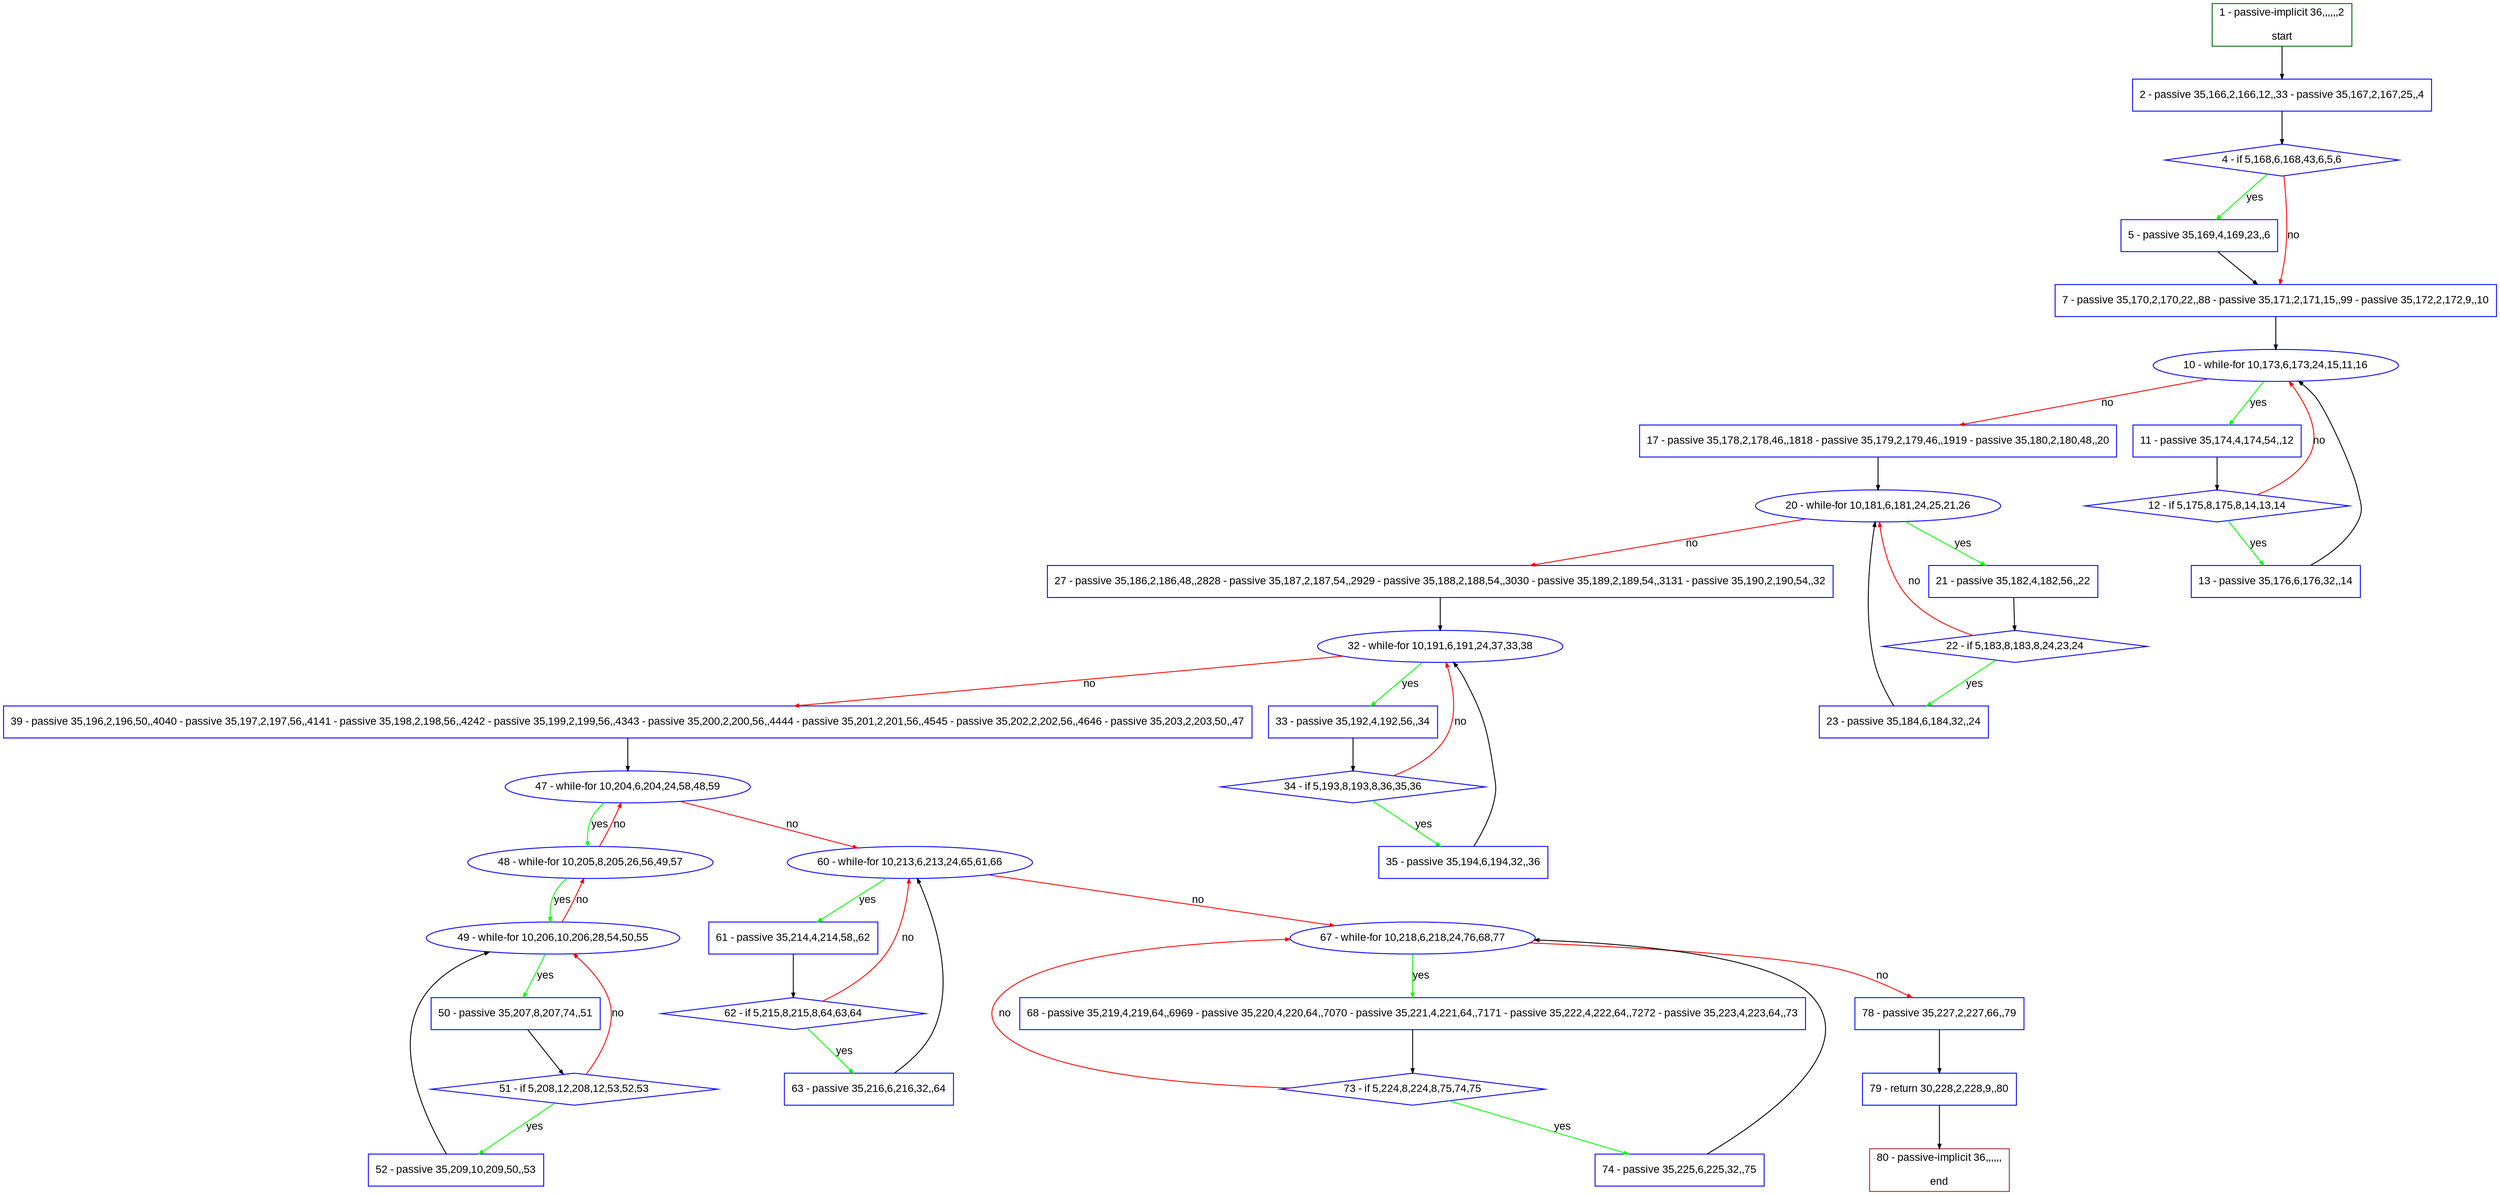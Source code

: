 digraph "" {
  graph [pack="true", label="", fontsize="12", packmode="clust", fontname="Arial", fillcolor="#FFFFCC", bgcolor="white", style="rounded,filled", compound="true"];
  node [node_initialized="no", label="", color="grey", fontsize="12", fillcolor="white", fontname="Arial", style="filled", shape="rectangle", compound="true", fixedsize="false"];
  edge [fontcolor="black", arrowhead="normal", arrowtail="none", arrowsize="0.5", ltail="", label="", color="black", fontsize="12", lhead="", fontname="Arial", dir="forward", compound="true"];
  __N1 [label="2 - passive 35,166,2,166,12,,33 - passive 35,167,2,167,25,,4", color="#0000ff", fillcolor="#ffffff", style="filled", shape="box"];
  __N2 [label="1 - passive-implicit 36,,,,,,2\n\nstart", color="#006400", fillcolor="#ffffff", style="filled", shape="box"];
  __N3 [label="4 - if 5,168,6,168,43,6,5,6", color="#0000ff", fillcolor="#ffffff", style="filled", shape="diamond"];
  __N4 [label="5 - passive 35,169,4,169,23,,6", color="#0000ff", fillcolor="#ffffff", style="filled", shape="box"];
  __N5 [label="7 - passive 35,170,2,170,22,,88 - passive 35,171,2,171,15,,99 - passive 35,172,2,172,9,,10", color="#0000ff", fillcolor="#ffffff", style="filled", shape="box"];
  __N6 [label="10 - while-for 10,173,6,173,24,15,11,16", color="#0000ff", fillcolor="#ffffff", style="filled", shape="oval"];
  __N7 [label="11 - passive 35,174,4,174,54,,12", color="#0000ff", fillcolor="#ffffff", style="filled", shape="box"];
  __N8 [label="17 - passive 35,178,2,178,46,,1818 - passive 35,179,2,179,46,,1919 - passive 35,180,2,180,48,,20", color="#0000ff", fillcolor="#ffffff", style="filled", shape="box"];
  __N9 [label="12 - if 5,175,8,175,8,14,13,14", color="#0000ff", fillcolor="#ffffff", style="filled", shape="diamond"];
  __N10 [label="13 - passive 35,176,6,176,32,,14", color="#0000ff", fillcolor="#ffffff", style="filled", shape="box"];
  __N11 [label="20 - while-for 10,181,6,181,24,25,21,26", color="#0000ff", fillcolor="#ffffff", style="filled", shape="oval"];
  __N12 [label="21 - passive 35,182,4,182,56,,22", color="#0000ff", fillcolor="#ffffff", style="filled", shape="box"];
  __N13 [label="27 - passive 35,186,2,186,48,,2828 - passive 35,187,2,187,54,,2929 - passive 35,188,2,188,54,,3030 - passive 35,189,2,189,54,,3131 - passive 35,190,2,190,54,,32", color="#0000ff", fillcolor="#ffffff", style="filled", shape="box"];
  __N14 [label="22 - if 5,183,8,183,8,24,23,24", color="#0000ff", fillcolor="#ffffff", style="filled", shape="diamond"];
  __N15 [label="23 - passive 35,184,6,184,32,,24", color="#0000ff", fillcolor="#ffffff", style="filled", shape="box"];
  __N16 [label="32 - while-for 10,191,6,191,24,37,33,38", color="#0000ff", fillcolor="#ffffff", style="filled", shape="oval"];
  __N17 [label="33 - passive 35,192,4,192,56,,34", color="#0000ff", fillcolor="#ffffff", style="filled", shape="box"];
  __N18 [label="39 - passive 35,196,2,196,50,,4040 - passive 35,197,2,197,56,,4141 - passive 35,198,2,198,56,,4242 - passive 35,199,2,199,56,,4343 - passive 35,200,2,200,56,,4444 - passive 35,201,2,201,56,,4545 - passive 35,202,2,202,56,,4646 - passive 35,203,2,203,50,,47", color="#0000ff", fillcolor="#ffffff", style="filled", shape="box"];
  __N19 [label="34 - if 5,193,8,193,8,36,35,36", color="#0000ff", fillcolor="#ffffff", style="filled", shape="diamond"];
  __N20 [label="35 - passive 35,194,6,194,32,,36", color="#0000ff", fillcolor="#ffffff", style="filled", shape="box"];
  __N21 [label="47 - while-for 10,204,6,204,24,58,48,59", color="#0000ff", fillcolor="#ffffff", style="filled", shape="oval"];
  __N22 [label="48 - while-for 10,205,8,205,26,56,49,57", color="#0000ff", fillcolor="#ffffff", style="filled", shape="oval"];
  __N23 [label="60 - while-for 10,213,6,213,24,65,61,66", color="#0000ff", fillcolor="#ffffff", style="filled", shape="oval"];
  __N24 [label="49 - while-for 10,206,10,206,28,54,50,55", color="#0000ff", fillcolor="#ffffff", style="filled", shape="oval"];
  __N25 [label="50 - passive 35,207,8,207,74,,51", color="#0000ff", fillcolor="#ffffff", style="filled", shape="box"];
  __N26 [label="51 - if 5,208,12,208,12,53,52,53", color="#0000ff", fillcolor="#ffffff", style="filled", shape="diamond"];
  __N27 [label="52 - passive 35,209,10,209,50,,53", color="#0000ff", fillcolor="#ffffff", style="filled", shape="box"];
  __N28 [label="61 - passive 35,214,4,214,58,,62", color="#0000ff", fillcolor="#ffffff", style="filled", shape="box"];
  __N29 [label="67 - while-for 10,218,6,218,24,76,68,77", color="#0000ff", fillcolor="#ffffff", style="filled", shape="oval"];
  __N30 [label="62 - if 5,215,8,215,8,64,63,64", color="#0000ff", fillcolor="#ffffff", style="filled", shape="diamond"];
  __N31 [label="63 - passive 35,216,6,216,32,,64", color="#0000ff", fillcolor="#ffffff", style="filled", shape="box"];
  __N32 [label="68 - passive 35,219,4,219,64,,6969 - passive 35,220,4,220,64,,7070 - passive 35,221,4,221,64,,7171 - passive 35,222,4,222,64,,7272 - passive 35,223,4,223,64,,73", color="#0000ff", fillcolor="#ffffff", style="filled", shape="box"];
  __N33 [label="78 - passive 35,227,2,227,66,,79", color="#0000ff", fillcolor="#ffffff", style="filled", shape="box"];
  __N34 [label="73 - if 5,224,8,224,8,75,74,75", color="#0000ff", fillcolor="#ffffff", style="filled", shape="diamond"];
  __N35 [label="74 - passive 35,225,6,225,32,,75", color="#0000ff", fillcolor="#ffffff", style="filled", shape="box"];
  __N36 [label="79 - return 30,228,2,228,9,,80", color="#0000ff", fillcolor="#ffffff", style="filled", shape="box"];
  __N37 [label="80 - passive-implicit 36,,,,,,\n\nend", color="#a52a2a", fillcolor="#ffffff", style="filled", shape="box"];
  __N2 -> __N1 [arrowhead="normal", arrowtail="none", color="#000000", label="", dir="forward"];
  __N1 -> __N3 [arrowhead="normal", arrowtail="none", color="#000000", label="", dir="forward"];
  __N3 -> __N4 [arrowhead="normal", arrowtail="none", color="#00ff00", label="yes", dir="forward"];
  __N3 -> __N5 [arrowhead="normal", arrowtail="none", color="#ff0000", label="no", dir="forward"];
  __N4 -> __N5 [arrowhead="normal", arrowtail="none", color="#000000", label="", dir="forward"];
  __N5 -> __N6 [arrowhead="normal", arrowtail="none", color="#000000", label="", dir="forward"];
  __N6 -> __N7 [arrowhead="normal", arrowtail="none", color="#00ff00", label="yes", dir="forward"];
  __N6 -> __N8 [arrowhead="normal", arrowtail="none", color="#ff0000", label="no", dir="forward"];
  __N7 -> __N9 [arrowhead="normal", arrowtail="none", color="#000000", label="", dir="forward"];
  __N9 -> __N6 [arrowhead="normal", arrowtail="none", color="#ff0000", label="no", dir="forward"];
  __N9 -> __N10 [arrowhead="normal", arrowtail="none", color="#00ff00", label="yes", dir="forward"];
  __N10 -> __N6 [arrowhead="normal", arrowtail="none", color="#000000", label="", dir="forward"];
  __N8 -> __N11 [arrowhead="normal", arrowtail="none", color="#000000", label="", dir="forward"];
  __N11 -> __N12 [arrowhead="normal", arrowtail="none", color="#00ff00", label="yes", dir="forward"];
  __N11 -> __N13 [arrowhead="normal", arrowtail="none", color="#ff0000", label="no", dir="forward"];
  __N12 -> __N14 [arrowhead="normal", arrowtail="none", color="#000000", label="", dir="forward"];
  __N14 -> __N11 [arrowhead="normal", arrowtail="none", color="#ff0000", label="no", dir="forward"];
  __N14 -> __N15 [arrowhead="normal", arrowtail="none", color="#00ff00", label="yes", dir="forward"];
  __N15 -> __N11 [arrowhead="normal", arrowtail="none", color="#000000", label="", dir="forward"];
  __N13 -> __N16 [arrowhead="normal", arrowtail="none", color="#000000", label="", dir="forward"];
  __N16 -> __N17 [arrowhead="normal", arrowtail="none", color="#00ff00", label="yes", dir="forward"];
  __N16 -> __N18 [arrowhead="normal", arrowtail="none", color="#ff0000", label="no", dir="forward"];
  __N17 -> __N19 [arrowhead="normal", arrowtail="none", color="#000000", label="", dir="forward"];
  __N19 -> __N16 [arrowhead="normal", arrowtail="none", color="#ff0000", label="no", dir="forward"];
  __N19 -> __N20 [arrowhead="normal", arrowtail="none", color="#00ff00", label="yes", dir="forward"];
  __N20 -> __N16 [arrowhead="normal", arrowtail="none", color="#000000", label="", dir="forward"];
  __N18 -> __N21 [arrowhead="normal", arrowtail="none", color="#000000", label="", dir="forward"];
  __N21 -> __N22 [arrowhead="normal", arrowtail="none", color="#00ff00", label="yes", dir="forward"];
  __N22 -> __N21 [arrowhead="normal", arrowtail="none", color="#ff0000", label="no", dir="forward"];
  __N21 -> __N23 [arrowhead="normal", arrowtail="none", color="#ff0000", label="no", dir="forward"];
  __N22 -> __N24 [arrowhead="normal", arrowtail="none", color="#00ff00", label="yes", dir="forward"];
  __N24 -> __N22 [arrowhead="normal", arrowtail="none", color="#ff0000", label="no", dir="forward"];
  __N24 -> __N25 [arrowhead="normal", arrowtail="none", color="#00ff00", label="yes", dir="forward"];
  __N25 -> __N26 [arrowhead="normal", arrowtail="none", color="#000000", label="", dir="forward"];
  __N26 -> __N24 [arrowhead="normal", arrowtail="none", color="#ff0000", label="no", dir="forward"];
  __N26 -> __N27 [arrowhead="normal", arrowtail="none", color="#00ff00", label="yes", dir="forward"];
  __N27 -> __N24 [arrowhead="normal", arrowtail="none", color="#000000", label="", dir="forward"];
  __N23 -> __N28 [arrowhead="normal", arrowtail="none", color="#00ff00", label="yes", dir="forward"];
  __N23 -> __N29 [arrowhead="normal", arrowtail="none", color="#ff0000", label="no", dir="forward"];
  __N28 -> __N30 [arrowhead="normal", arrowtail="none", color="#000000", label="", dir="forward"];
  __N30 -> __N23 [arrowhead="normal", arrowtail="none", color="#ff0000", label="no", dir="forward"];
  __N30 -> __N31 [arrowhead="normal", arrowtail="none", color="#00ff00", label="yes", dir="forward"];
  __N31 -> __N23 [arrowhead="normal", arrowtail="none", color="#000000", label="", dir="forward"];
  __N29 -> __N32 [arrowhead="normal", arrowtail="none", color="#00ff00", label="yes", dir="forward"];
  __N29 -> __N33 [arrowhead="normal", arrowtail="none", color="#ff0000", label="no", dir="forward"];
  __N32 -> __N34 [arrowhead="normal", arrowtail="none", color="#000000", label="", dir="forward"];
  __N34 -> __N29 [arrowhead="normal", arrowtail="none", color="#ff0000", label="no", dir="forward"];
  __N34 -> __N35 [arrowhead="normal", arrowtail="none", color="#00ff00", label="yes", dir="forward"];
  __N35 -> __N29 [arrowhead="normal", arrowtail="none", color="#000000", label="", dir="forward"];
  __N33 -> __N36 [arrowhead="normal", arrowtail="none", color="#000000", label="", dir="forward"];
  __N36 -> __N37 [arrowhead="normal", arrowtail="none", color="#000000", label="", dir="forward"];
}
